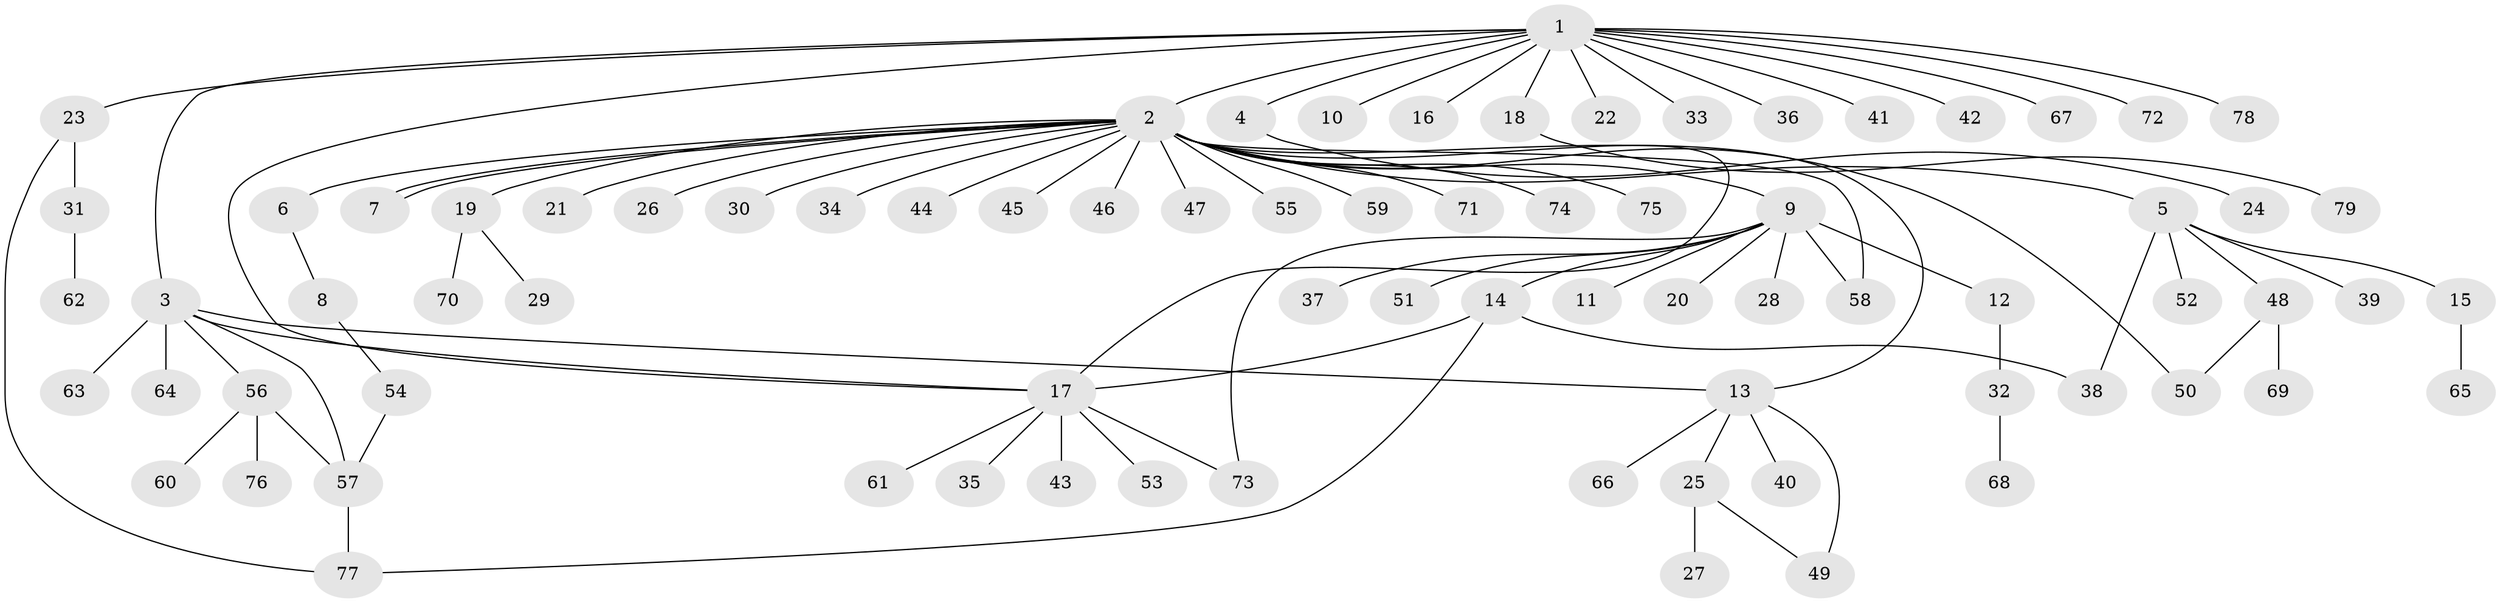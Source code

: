 // Generated by graph-tools (version 1.1) at 2025/01/03/09/25 03:01:46]
// undirected, 79 vertices, 92 edges
graph export_dot {
graph [start="1"]
  node [color=gray90,style=filled];
  1;
  2;
  3;
  4;
  5;
  6;
  7;
  8;
  9;
  10;
  11;
  12;
  13;
  14;
  15;
  16;
  17;
  18;
  19;
  20;
  21;
  22;
  23;
  24;
  25;
  26;
  27;
  28;
  29;
  30;
  31;
  32;
  33;
  34;
  35;
  36;
  37;
  38;
  39;
  40;
  41;
  42;
  43;
  44;
  45;
  46;
  47;
  48;
  49;
  50;
  51;
  52;
  53;
  54;
  55;
  56;
  57;
  58;
  59;
  60;
  61;
  62;
  63;
  64;
  65;
  66;
  67;
  68;
  69;
  70;
  71;
  72;
  73;
  74;
  75;
  76;
  77;
  78;
  79;
  1 -- 2;
  1 -- 3;
  1 -- 4;
  1 -- 10;
  1 -- 16;
  1 -- 17;
  1 -- 18;
  1 -- 22;
  1 -- 23;
  1 -- 33;
  1 -- 36;
  1 -- 41;
  1 -- 42;
  1 -- 67;
  1 -- 72;
  1 -- 78;
  2 -- 5;
  2 -- 6;
  2 -- 7;
  2 -- 7;
  2 -- 9;
  2 -- 13;
  2 -- 17;
  2 -- 19;
  2 -- 21;
  2 -- 26;
  2 -- 30;
  2 -- 34;
  2 -- 44;
  2 -- 45;
  2 -- 46;
  2 -- 47;
  2 -- 50;
  2 -- 55;
  2 -- 58;
  2 -- 59;
  2 -- 71;
  2 -- 74;
  2 -- 75;
  3 -- 13;
  3 -- 17;
  3 -- 56;
  3 -- 57;
  3 -- 63;
  3 -- 64;
  4 -- 24;
  5 -- 15;
  5 -- 38;
  5 -- 39;
  5 -- 48;
  5 -- 52;
  6 -- 8;
  8 -- 54;
  9 -- 11;
  9 -- 12;
  9 -- 14;
  9 -- 20;
  9 -- 28;
  9 -- 37;
  9 -- 51;
  9 -- 58;
  9 -- 73;
  12 -- 32;
  13 -- 25;
  13 -- 40;
  13 -- 49;
  13 -- 66;
  14 -- 17;
  14 -- 38;
  14 -- 77;
  15 -- 65;
  17 -- 35;
  17 -- 43;
  17 -- 53;
  17 -- 61;
  17 -- 73;
  18 -- 79;
  19 -- 29;
  19 -- 70;
  23 -- 31;
  23 -- 77;
  25 -- 27;
  25 -- 49;
  31 -- 62;
  32 -- 68;
  48 -- 50;
  48 -- 69;
  54 -- 57;
  56 -- 57;
  56 -- 60;
  56 -- 76;
  57 -- 77;
}
